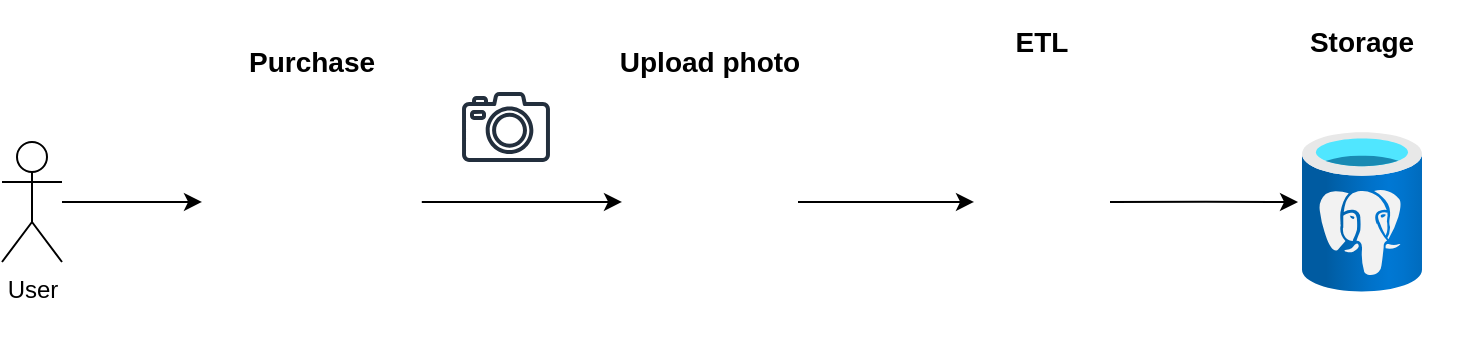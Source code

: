 <mxfile version="24.8.6">
  <diagram name="Flow" id="-zpew-Aw3DYJspAUg8Z5">
    <mxGraphModel dx="1434" dy="772" grid="1" gridSize="10" guides="1" tooltips="1" connect="1" arrows="1" fold="1" page="0" pageScale="1" pageWidth="850" pageHeight="1100" math="0" shadow="0">
      <root>
        <mxCell id="0" />
        <mxCell id="1" parent="0" />
        <mxCell id="NOwtwK6I9fc_mx1hrkZQ-35" style="edgeStyle=orthogonalEdgeStyle;rounded=0;orthogonalLoop=1;jettySize=auto;html=1;exitX=1;exitY=0.5;exitDx=0;exitDy=0;entryX=0;entryY=0.5;entryDx=0;entryDy=0;" parent="1" source="NOwtwK6I9fc_mx1hrkZQ-2" target="NOwtwK6I9fc_mx1hrkZQ-12" edge="1">
          <mxGeometry relative="1" as="geometry" />
        </mxCell>
        <mxCell id="NOwtwK6I9fc_mx1hrkZQ-2" value="" style="shape=image;html=1;verticalAlign=top;verticalLabelPosition=bottom;labelBackgroundColor=#ffffff;imageAspect=0;aspect=fixed;image=https://cdn2.iconfinder.com/data/icons/social-media-2285/512/1_Slack_colored_svg-128.png" parent="1" vertex="1">
          <mxGeometry x="360" y="185.95" width="88" height="88" as="geometry" />
        </mxCell>
        <mxCell id="NOwtwK6I9fc_mx1hrkZQ-12" value="" style="shape=image;verticalLabelPosition=bottom;labelBackgroundColor=default;verticalAlign=top;aspect=fixed;imageAspect=0;image=https://upload.wikimedia.org/wikipedia/commons/thumb/c/c3/Python-logo-notext.svg/1200px-Python-logo-notext.svg.png;clipPath=inset(0% 7.14% 13% 0%);" parent="1" vertex="1">
          <mxGeometry x="536.01" y="194.95" width="67.99" height="70" as="geometry" />
        </mxCell>
        <mxCell id="NOwtwK6I9fc_mx1hrkZQ-13" value="" style="image;aspect=fixed;html=1;points=[];align=center;fontSize=12;image=img/lib/azure2/databases/Azure_Database_PostgreSQL_Server.svg;" parent="1" vertex="1">
          <mxGeometry x="700" y="194.95" width="60" height="80" as="geometry" />
        </mxCell>
        <mxCell id="NOwtwK6I9fc_mx1hrkZQ-29" style="edgeStyle=orthogonalEdgeStyle;rounded=0;orthogonalLoop=1;jettySize=auto;html=1;entryX=0;entryY=0.5;entryDx=0;entryDy=0;" parent="1" source="NOwtwK6I9fc_mx1hrkZQ-17" target="NOwtwK6I9fc_mx1hrkZQ-16" edge="1">
          <mxGeometry relative="1" as="geometry" />
        </mxCell>
        <mxCell id="NOwtwK6I9fc_mx1hrkZQ-17" value="User" style="shape=umlActor;verticalLabelPosition=bottom;verticalAlign=top;html=1;outlineConnect=0;" parent="1" vertex="1">
          <mxGeometry x="50" y="200" width="30" height="60" as="geometry" />
        </mxCell>
        <mxCell id="NOwtwK6I9fc_mx1hrkZQ-18" value="" style="group;fontSize=14;" parent="1" vertex="1" connectable="0">
          <mxGeometry x="150" y="175" width="110" height="122" as="geometry" />
        </mxCell>
        <mxCell id="NOwtwK6I9fc_mx1hrkZQ-36" value="" style="group" parent="NOwtwK6I9fc_mx1hrkZQ-18" vertex="1" connectable="0">
          <mxGeometry y="-30" width="109.893" height="139.893" as="geometry" />
        </mxCell>
        <mxCell id="NOwtwK6I9fc_mx1hrkZQ-16" value="" style="shape=image;verticalLabelPosition=bottom;labelBackgroundColor=default;verticalAlign=top;aspect=fixed;imageAspect=0;image=https://cdn-icons-png.flaticon.com/512/2851/2851468.png;" parent="NOwtwK6I9fc_mx1hrkZQ-36" vertex="1">
          <mxGeometry y="30" width="109.893" height="109.893" as="geometry" />
        </mxCell>
        <mxCell id="NOwtwK6I9fc_mx1hrkZQ-32" value="&lt;b&gt;&lt;font style=&quot;font-size: 14px;&quot;&gt;Purchase&lt;/font&gt;&lt;/b&gt;" style="text;html=1;align=center;verticalAlign=middle;whiteSpace=wrap;rounded=0;" parent="NOwtwK6I9fc_mx1hrkZQ-36" vertex="1">
          <mxGeometry x="24.95" width="60" height="30" as="geometry" />
        </mxCell>
        <mxCell id="NOwtwK6I9fc_mx1hrkZQ-14" value="" style="shape=image;html=1;verticalAlign=top;verticalLabelPosition=bottom;labelBackgroundColor=#ffffff;imageAspect=0;aspect=fixed;image=https://cdn4.iconfinder.com/data/icons/success-filloutline/64/pay-credit_card-expenditure-bill-payment_method-banking-128.png" parent="NOwtwK6I9fc_mx1hrkZQ-18" vertex="1">
          <mxGeometry x="45.678" y="57.74" width="64.26" height="64.26" as="geometry" />
        </mxCell>
        <mxCell id="NOwtwK6I9fc_mx1hrkZQ-21" value="&lt;b&gt;&lt;font style=&quot;font-size: 14px;&quot;&gt;ETL&lt;/font&gt;&lt;/b&gt;" style="text;html=1;align=center;verticalAlign=middle;whiteSpace=wrap;rounded=0;" parent="1" vertex="1">
          <mxGeometry x="520" y="129.95" width="100" height="40" as="geometry" />
        </mxCell>
        <mxCell id="NOwtwK6I9fc_mx1hrkZQ-26" style="edgeStyle=orthogonalEdgeStyle;rounded=0;orthogonalLoop=1;jettySize=auto;html=1;exitX=1;exitY=0.5;exitDx=0;exitDy=0;entryX=-0.033;entryY=0.438;entryDx=0;entryDy=0;entryPerimeter=0;" parent="1" source="NOwtwK6I9fc_mx1hrkZQ-12" target="NOwtwK6I9fc_mx1hrkZQ-13" edge="1">
          <mxGeometry relative="1" as="geometry" />
        </mxCell>
        <mxCell id="NOwtwK6I9fc_mx1hrkZQ-27" value="&lt;b&gt;&lt;font style=&quot;font-size: 14px;&quot;&gt;Storage&lt;/font&gt;&lt;/b&gt;" style="text;html=1;align=center;verticalAlign=middle;whiteSpace=wrap;rounded=0;" parent="1" vertex="1">
          <mxGeometry x="680" y="129.95" width="100" height="40" as="geometry" />
        </mxCell>
        <mxCell id="NOwtwK6I9fc_mx1hrkZQ-31" style="edgeStyle=orthogonalEdgeStyle;rounded=0;orthogonalLoop=1;jettySize=auto;html=1;exitX=1;exitY=0.5;exitDx=0;exitDy=0;entryX=0;entryY=0.5;entryDx=0;entryDy=0;" parent="1" source="NOwtwK6I9fc_mx1hrkZQ-16" target="NOwtwK6I9fc_mx1hrkZQ-2" edge="1">
          <mxGeometry relative="1" as="geometry" />
        </mxCell>
        <mxCell id="NOwtwK6I9fc_mx1hrkZQ-37" value="&lt;b style=&quot;font-size: 14px;&quot;&gt;Upload photo&lt;/b&gt;" style="text;html=1;align=center;verticalAlign=middle;whiteSpace=wrap;rounded=0;fontSize=14;" parent="1" vertex="1">
          <mxGeometry x="354" y="145" width="100" height="30" as="geometry" />
        </mxCell>
        <mxCell id="43WRgSRWm3zvv4cxU-se-1" value="" style="sketch=0;outlineConnect=0;fontColor=#232F3E;gradientColor=none;fillColor=#232F3D;strokeColor=none;dashed=0;verticalLabelPosition=bottom;verticalAlign=top;align=center;html=1;fontSize=12;fontStyle=0;aspect=fixed;pointerEvents=1;shape=mxgraph.aws4.camera2;" vertex="1" parent="1">
          <mxGeometry x="280" y="175" width="44" height="34.97" as="geometry" />
        </mxCell>
      </root>
    </mxGraphModel>
  </diagram>
</mxfile>
